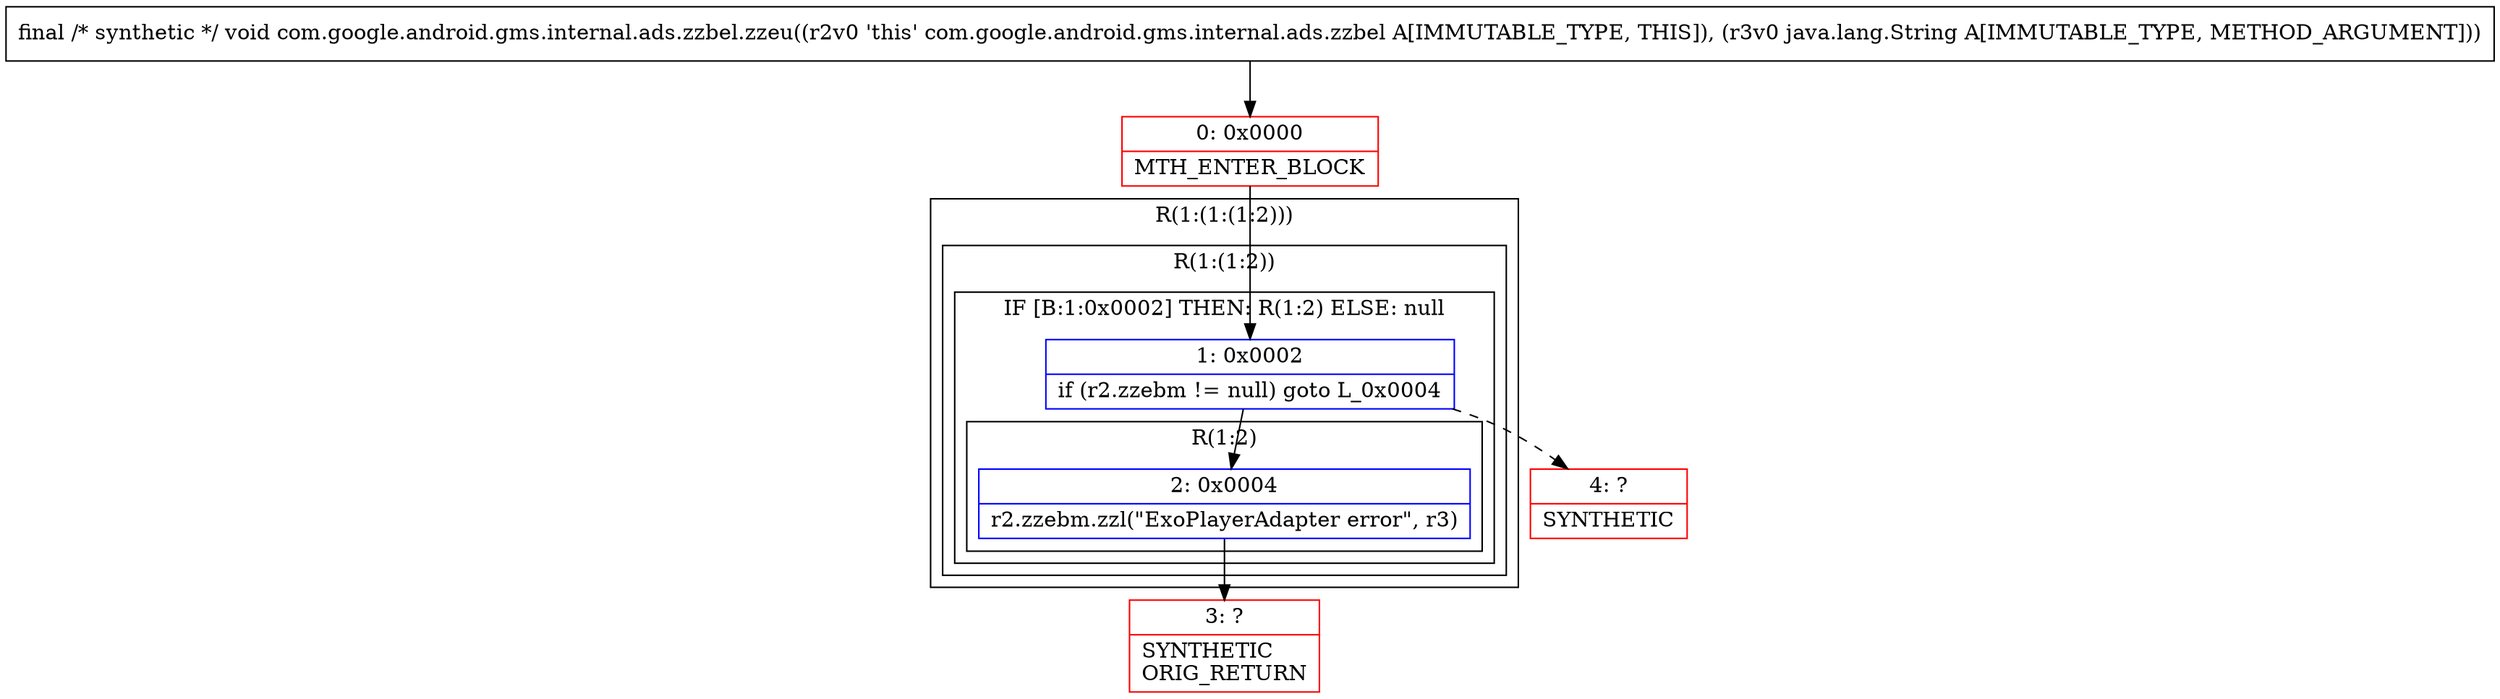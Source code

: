 digraph "CFG forcom.google.android.gms.internal.ads.zzbel.zzeu(Ljava\/lang\/String;)V" {
subgraph cluster_Region_1891178767 {
label = "R(1:(1:(1:2)))";
node [shape=record,color=blue];
subgraph cluster_Region_332388314 {
label = "R(1:(1:2))";
node [shape=record,color=blue];
subgraph cluster_IfRegion_1612207362 {
label = "IF [B:1:0x0002] THEN: R(1:2) ELSE: null";
node [shape=record,color=blue];
Node_1 [shape=record,label="{1\:\ 0x0002|if (r2.zzebm != null) goto L_0x0004\l}"];
subgraph cluster_Region_1968989551 {
label = "R(1:2)";
node [shape=record,color=blue];
Node_2 [shape=record,label="{2\:\ 0x0004|r2.zzebm.zzl(\"ExoPlayerAdapter error\", r3)\l}"];
}
}
}
}
Node_0 [shape=record,color=red,label="{0\:\ 0x0000|MTH_ENTER_BLOCK\l}"];
Node_3 [shape=record,color=red,label="{3\:\ ?|SYNTHETIC\lORIG_RETURN\l}"];
Node_4 [shape=record,color=red,label="{4\:\ ?|SYNTHETIC\l}"];
MethodNode[shape=record,label="{final \/* synthetic *\/ void com.google.android.gms.internal.ads.zzbel.zzeu((r2v0 'this' com.google.android.gms.internal.ads.zzbel A[IMMUTABLE_TYPE, THIS]), (r3v0 java.lang.String A[IMMUTABLE_TYPE, METHOD_ARGUMENT])) }"];
MethodNode -> Node_0;
Node_1 -> Node_2;
Node_1 -> Node_4[style=dashed];
Node_2 -> Node_3;
Node_0 -> Node_1;
}

